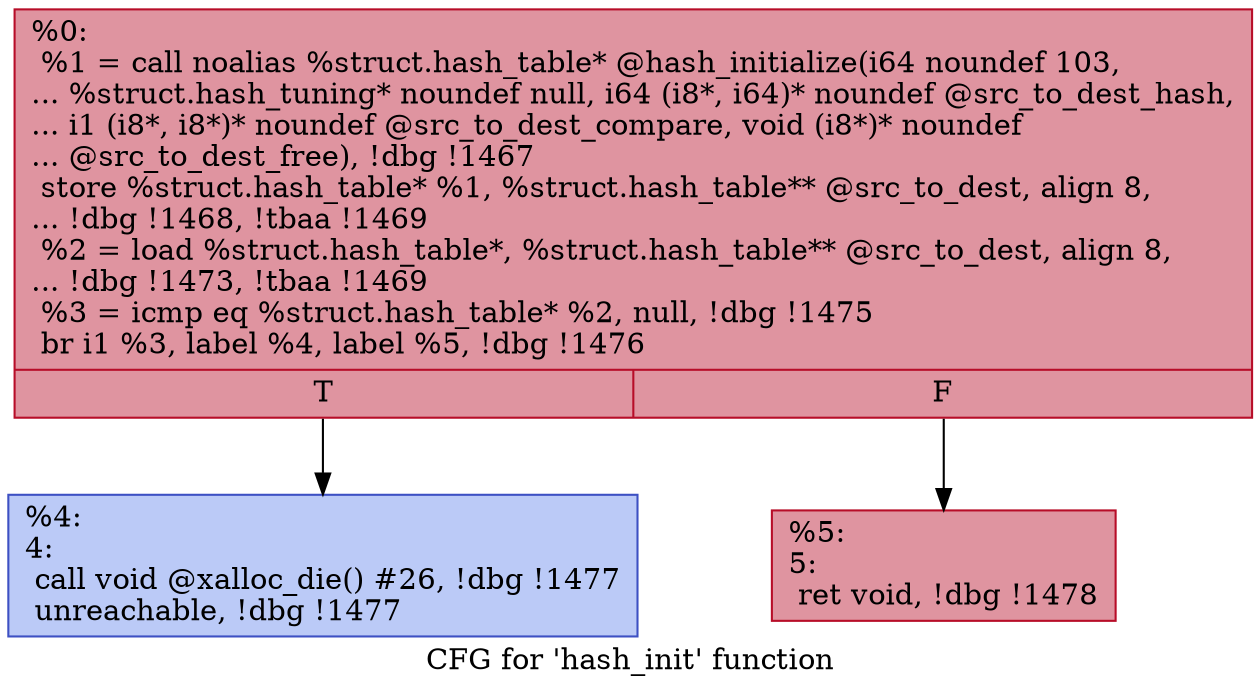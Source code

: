 digraph "CFG for 'hash_init' function" {
	label="CFG for 'hash_init' function";

	Node0xef7350 [shape=record,color="#b70d28ff", style=filled, fillcolor="#b70d2870",label="{%0:\l  %1 = call noalias %struct.hash_table* @hash_initialize(i64 noundef 103,\l... %struct.hash_tuning* noundef null, i64 (i8*, i64)* noundef @src_to_dest_hash,\l... i1 (i8*, i8*)* noundef @src_to_dest_compare, void (i8*)* noundef\l... @src_to_dest_free), !dbg !1467\l  store %struct.hash_table* %1, %struct.hash_table** @src_to_dest, align 8,\l... !dbg !1468, !tbaa !1469\l  %2 = load %struct.hash_table*, %struct.hash_table** @src_to_dest, align 8,\l... !dbg !1473, !tbaa !1469\l  %3 = icmp eq %struct.hash_table* %2, null, !dbg !1475\l  br i1 %3, label %4, label %5, !dbg !1476\l|{<s0>T|<s1>F}}"];
	Node0xef7350:s0 -> Node0xef73a0;
	Node0xef7350:s1 -> Node0xef73f0;
	Node0xef73a0 [shape=record,color="#3d50c3ff", style=filled, fillcolor="#6687ed70",label="{%4:\l4:                                                \l  call void @xalloc_die() #26, !dbg !1477\l  unreachable, !dbg !1477\l}"];
	Node0xef73f0 [shape=record,color="#b70d28ff", style=filled, fillcolor="#b70d2870",label="{%5:\l5:                                                \l  ret void, !dbg !1478\l}"];
}
